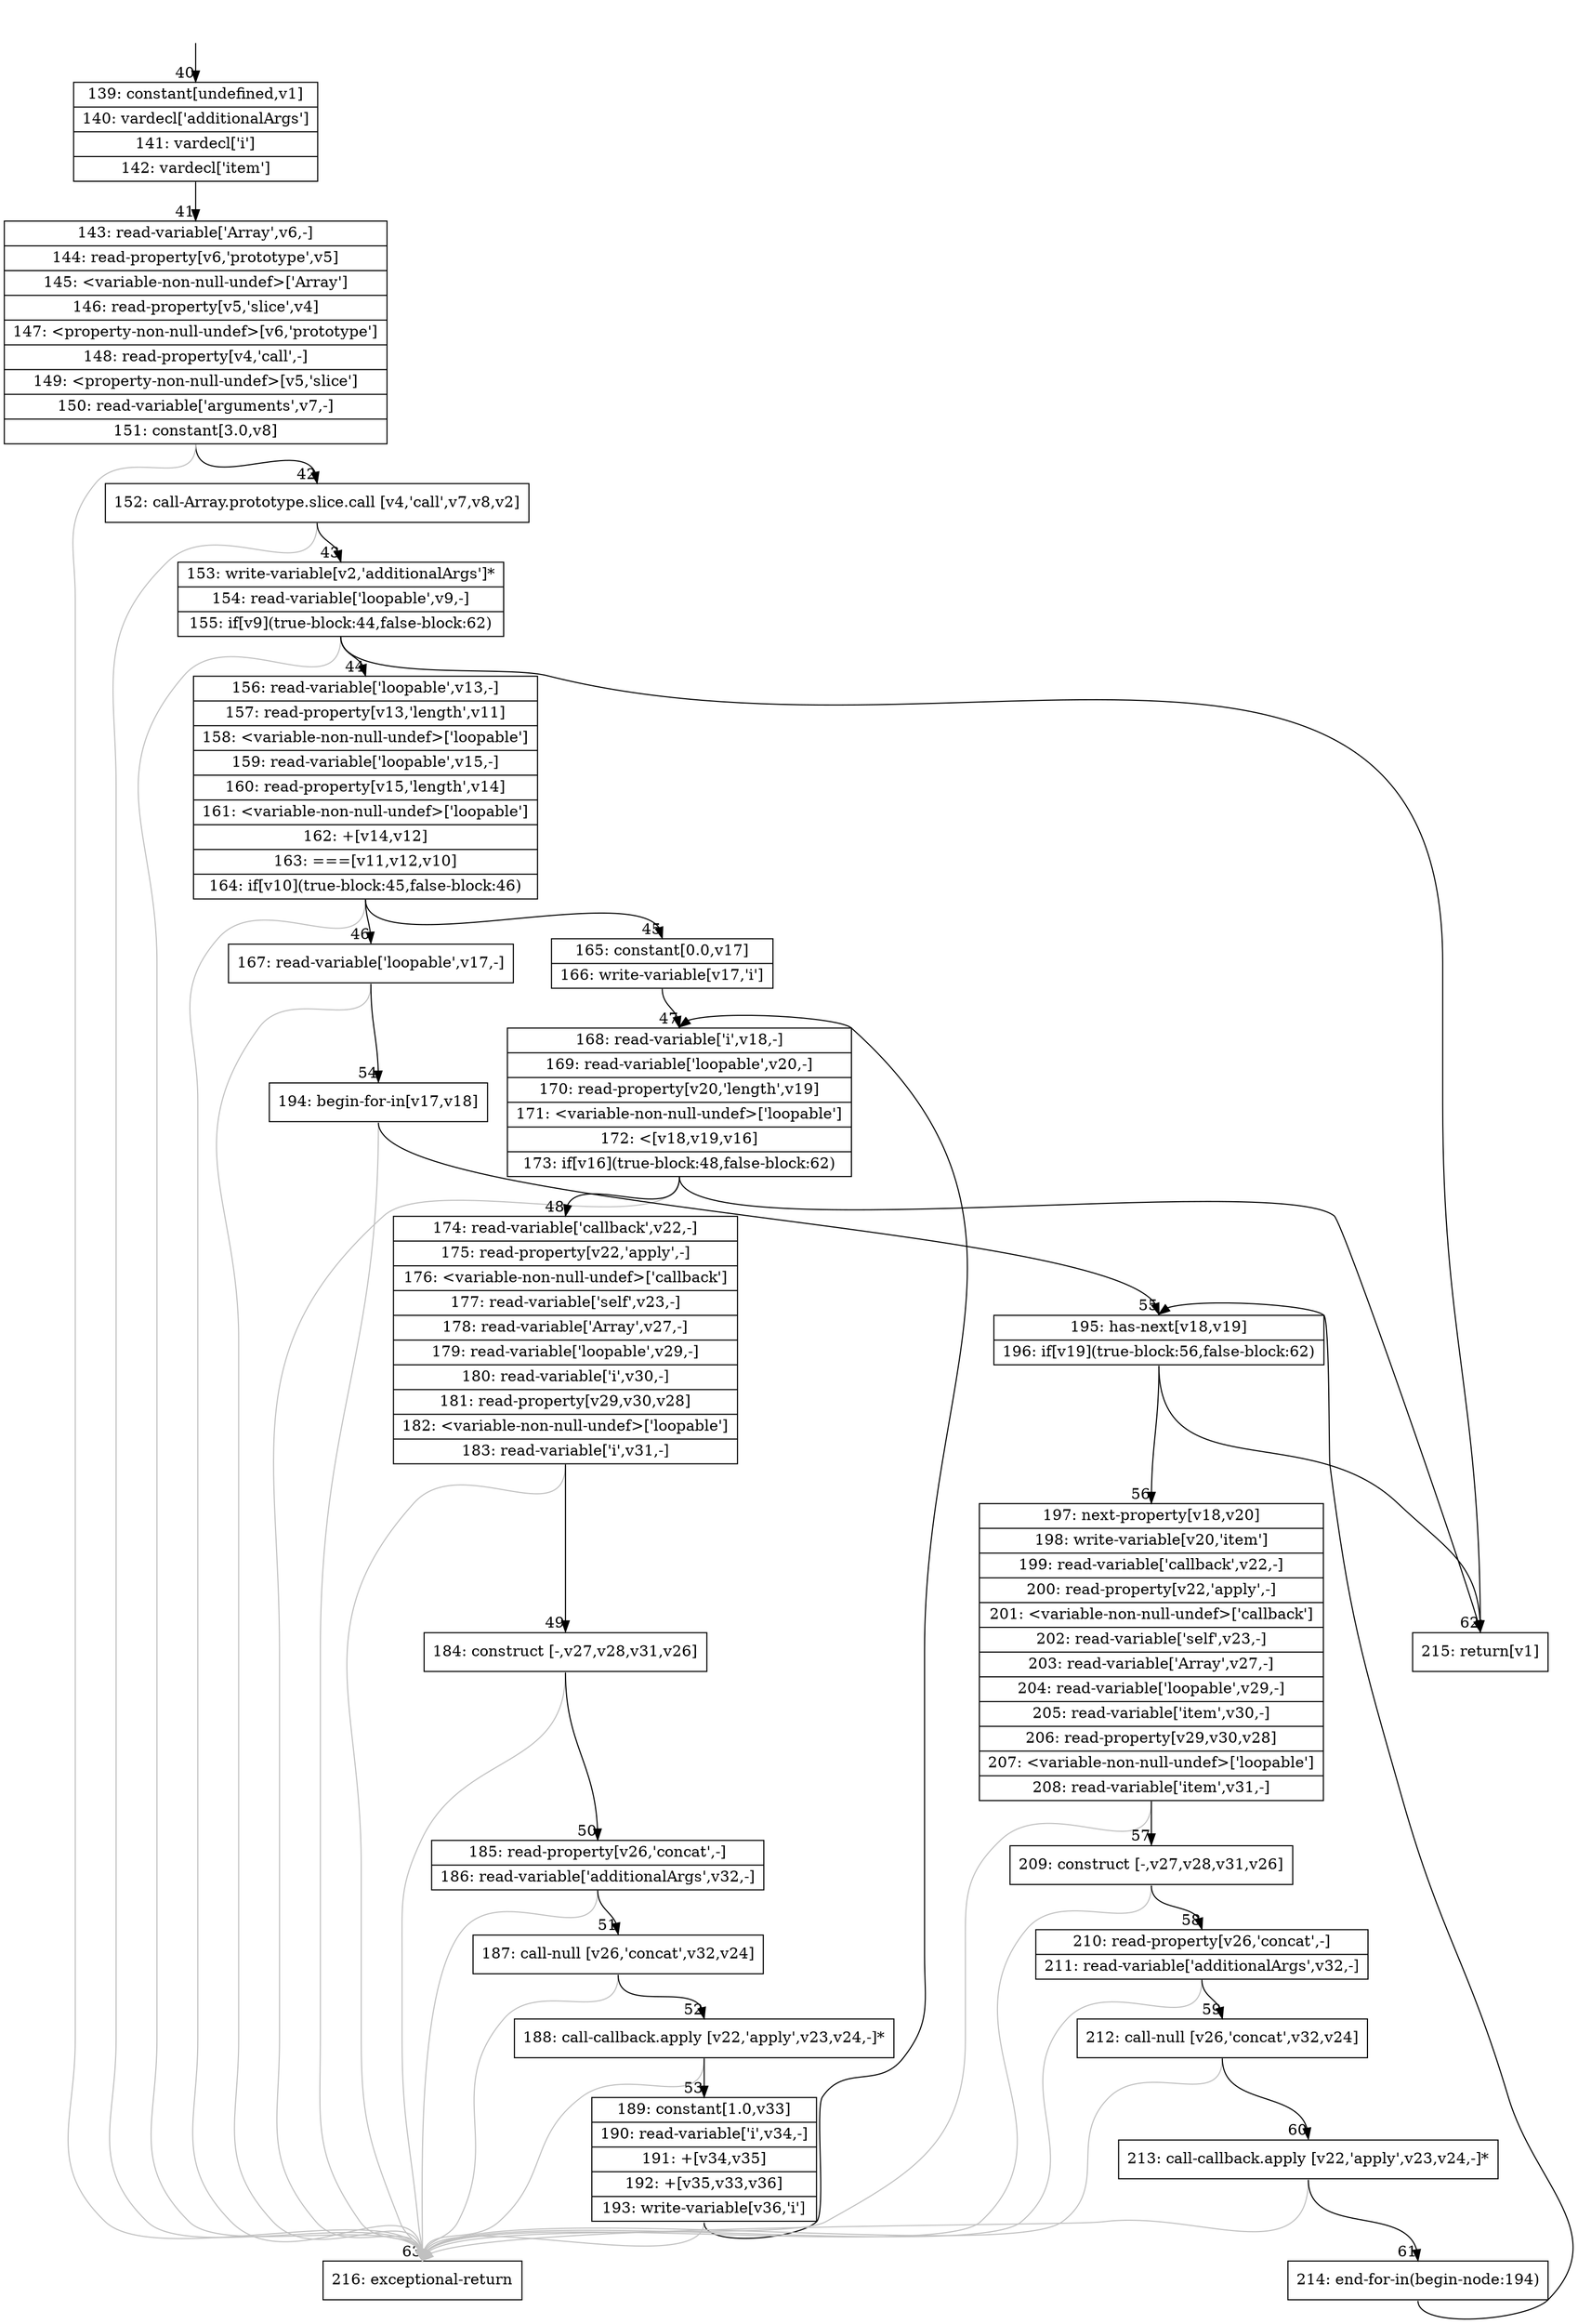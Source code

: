 digraph {
rankdir="TD"
BB_entry6[shape=none,label=""];
BB_entry6 -> BB40 [tailport=s, headport=n, headlabel="    40"]
BB40 [shape=record label="{139: constant[undefined,v1]|140: vardecl['additionalArgs']|141: vardecl['i']|142: vardecl['item']}" ] 
BB40 -> BB41 [tailport=s, headport=n, headlabel="      41"]
BB41 [shape=record label="{143: read-variable['Array',v6,-]|144: read-property[v6,'prototype',v5]|145: \<variable-non-null-undef\>['Array']|146: read-property[v5,'slice',v4]|147: \<property-non-null-undef\>[v6,'prototype']|148: read-property[v4,'call',-]|149: \<property-non-null-undef\>[v5,'slice']|150: read-variable['arguments',v7,-]|151: constant[3.0,v8]}" ] 
BB41 -> BB42 [tailport=s, headport=n, headlabel="      42"]
BB41 -> BB63 [tailport=s, headport=n, color=gray, headlabel="      63"]
BB42 [shape=record label="{152: call-Array.prototype.slice.call [v4,'call',v7,v8,v2]}" ] 
BB42 -> BB43 [tailport=s, headport=n, headlabel="      43"]
BB42 -> BB63 [tailport=s, headport=n, color=gray]
BB43 [shape=record label="{153: write-variable[v2,'additionalArgs']*|154: read-variable['loopable',v9,-]|155: if[v9](true-block:44,false-block:62)}" ] 
BB43 -> BB44 [tailport=s, headport=n, headlabel="      44"]
BB43 -> BB62 [tailport=s, headport=n, headlabel="      62"]
BB43 -> BB63 [tailport=s, headport=n, color=gray]
BB44 [shape=record label="{156: read-variable['loopable',v13,-]|157: read-property[v13,'length',v11]|158: \<variable-non-null-undef\>['loopable']|159: read-variable['loopable',v15,-]|160: read-property[v15,'length',v14]|161: \<variable-non-null-undef\>['loopable']|162: +[v14,v12]|163: ===[v11,v12,v10]|164: if[v10](true-block:45,false-block:46)}" ] 
BB44 -> BB45 [tailport=s, headport=n, headlabel="      45"]
BB44 -> BB46 [tailport=s, headport=n, headlabel="      46"]
BB44 -> BB63 [tailport=s, headport=n, color=gray]
BB45 [shape=record label="{165: constant[0.0,v17]|166: write-variable[v17,'i']}" ] 
BB45 -> BB47 [tailport=s, headport=n, headlabel="      47"]
BB46 [shape=record label="{167: read-variable['loopable',v17,-]}" ] 
BB46 -> BB54 [tailport=s, headport=n, headlabel="      54"]
BB46 -> BB63 [tailport=s, headport=n, color=gray]
BB47 [shape=record label="{168: read-variable['i',v18,-]|169: read-variable['loopable',v20,-]|170: read-property[v20,'length',v19]|171: \<variable-non-null-undef\>['loopable']|172: \<[v18,v19,v16]|173: if[v16](true-block:48,false-block:62)}" ] 
BB47 -> BB48 [tailport=s, headport=n, headlabel="      48"]
BB47 -> BB62 [tailport=s, headport=n]
BB47 -> BB63 [tailport=s, headport=n, color=gray]
BB48 [shape=record label="{174: read-variable['callback',v22,-]|175: read-property[v22,'apply',-]|176: \<variable-non-null-undef\>['callback']|177: read-variable['self',v23,-]|178: read-variable['Array',v27,-]|179: read-variable['loopable',v29,-]|180: read-variable['i',v30,-]|181: read-property[v29,v30,v28]|182: \<variable-non-null-undef\>['loopable']|183: read-variable['i',v31,-]}" ] 
BB48 -> BB49 [tailport=s, headport=n, headlabel="      49"]
BB48 -> BB63 [tailport=s, headport=n, color=gray]
BB49 [shape=record label="{184: construct [-,v27,v28,v31,v26]}" ] 
BB49 -> BB50 [tailport=s, headport=n, headlabel="      50"]
BB49 -> BB63 [tailport=s, headport=n, color=gray]
BB50 [shape=record label="{185: read-property[v26,'concat',-]|186: read-variable['additionalArgs',v32,-]}" ] 
BB50 -> BB51 [tailport=s, headport=n, headlabel="      51"]
BB50 -> BB63 [tailport=s, headport=n, color=gray]
BB51 [shape=record label="{187: call-null [v26,'concat',v32,v24]}" ] 
BB51 -> BB52 [tailport=s, headport=n, headlabel="      52"]
BB51 -> BB63 [tailport=s, headport=n, color=gray]
BB52 [shape=record label="{188: call-callback.apply [v22,'apply',v23,v24,-]*}" ] 
BB52 -> BB53 [tailport=s, headport=n, headlabel="      53"]
BB52 -> BB63 [tailport=s, headport=n, color=gray]
BB53 [shape=record label="{189: constant[1.0,v33]|190: read-variable['i',v34,-]|191: +[v34,v35]|192: +[v35,v33,v36]|193: write-variable[v36,'i']}" ] 
BB53 -> BB47 [tailport=s, headport=n]
BB53 -> BB63 [tailport=s, headport=n, color=gray]
BB54 [shape=record label="{194: begin-for-in[v17,v18]}" ] 
BB54 -> BB55 [tailport=s, headport=n, headlabel="      55"]
BB54 -> BB63 [tailport=s, headport=n, color=gray]
BB55 [shape=record label="{195: has-next[v18,v19]|196: if[v19](true-block:56,false-block:62)}" ] 
BB55 -> BB56 [tailport=s, headport=n, headlabel="      56"]
BB55 -> BB62 [tailport=s, headport=n]
BB56 [shape=record label="{197: next-property[v18,v20]|198: write-variable[v20,'item']|199: read-variable['callback',v22,-]|200: read-property[v22,'apply',-]|201: \<variable-non-null-undef\>['callback']|202: read-variable['self',v23,-]|203: read-variable['Array',v27,-]|204: read-variable['loopable',v29,-]|205: read-variable['item',v30,-]|206: read-property[v29,v30,v28]|207: \<variable-non-null-undef\>['loopable']|208: read-variable['item',v31,-]}" ] 
BB56 -> BB57 [tailport=s, headport=n, headlabel="      57"]
BB56 -> BB63 [tailport=s, headport=n, color=gray]
BB57 [shape=record label="{209: construct [-,v27,v28,v31,v26]}" ] 
BB57 -> BB58 [tailport=s, headport=n, headlabel="      58"]
BB57 -> BB63 [tailport=s, headport=n, color=gray]
BB58 [shape=record label="{210: read-property[v26,'concat',-]|211: read-variable['additionalArgs',v32,-]}" ] 
BB58 -> BB59 [tailport=s, headport=n, headlabel="      59"]
BB58 -> BB63 [tailport=s, headport=n, color=gray]
BB59 [shape=record label="{212: call-null [v26,'concat',v32,v24]}" ] 
BB59 -> BB60 [tailport=s, headport=n, headlabel="      60"]
BB59 -> BB63 [tailport=s, headport=n, color=gray]
BB60 [shape=record label="{213: call-callback.apply [v22,'apply',v23,v24,-]*}" ] 
BB60 -> BB61 [tailport=s, headport=n, headlabel="      61"]
BB60 -> BB63 [tailport=s, headport=n, color=gray]
BB61 [shape=record label="{214: end-for-in(begin-node:194)}" ] 
BB61 -> BB55 [tailport=s, headport=n]
BB62 [shape=record label="{215: return[v1]}" ] 
BB63 [shape=record label="{216: exceptional-return}" ] 
//#$~ 205
}
